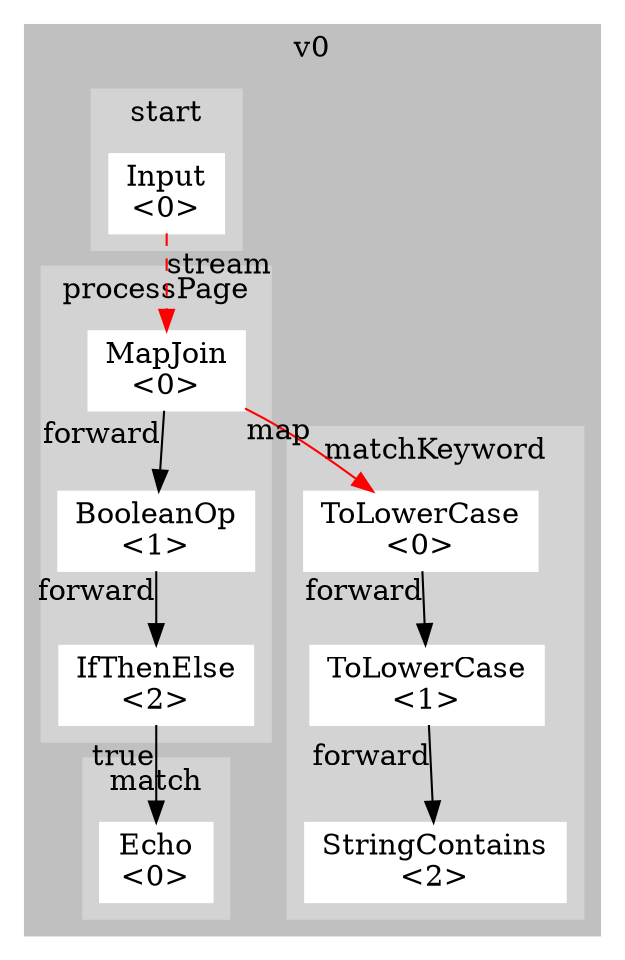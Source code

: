 digraph G {
	subgraph "cluster_v0" {
		style=filled;
		color=grey;
		label = "v0";

		subgraph "cluster_matchKeyword" {
			style=filled;
			color=lightgrey;
			node [style=filled,color=white];
			"v0.matchKeyword.1" [shape=rectangle, label="ToLowerCase\n<1>"]; "v0.matchKeyword.0" [shape=rectangle, label="ToLowerCase\n<0>"]; "v0.matchKeyword.2" [shape=rectangle, label="StringContains\n<2>"]; 
			label = "matchKeyword";
		}
		subgraph "cluster_match" {
			style=filled;
			color=lightgrey;
			node [style=filled,color=white];
			"v0.match.0" [shape=rectangle, label="Echo\n<0>"]; 
			label = "match";
		}
		subgraph "cluster_start" {
			style=filled;
			color=lightgrey;
			node [style=filled,color=white];
			"v0.start.0" [shape=rectangle, label="Input\n<0>"]; 
			label = "start";
		}
		subgraph "cluster_processPage" {
			style=filled;
			color=lightgrey;
			node [style=filled,color=white];
			"v0.processPage.2" [shape=rectangle, label="IfThenElse\n<2>"]; "v0.processPage.1" [shape=rectangle, label="BooleanOp\n<1>"]; "v0.processPage.0" [shape=rectangle, label="MapJoin\n<0>"]; 
			label = "processPage";
		}
	}
"v0.matchKeyword.1" -> "v0.matchKeyword.2" [ xlabel="forward",]
"v0.matchKeyword.0" -> "v0.matchKeyword.1" [ xlabel="forward",]
"v0.processPage.2" -> "v0.match.0" [ xlabel="true",]
"v0.processPage.1" -> "v0.processPage.2" [ xlabel="forward",]
"v0.start.0" -> "v0.processPage.0" [ xlabel="stream",style=dashed,color=red]
"v0.processPage.0" -> "v0.matchKeyword.0" [ xlabel="map",color=red]
"v0.processPage.0" -> "v0.processPage.1" [ xlabel="forward",]
}

